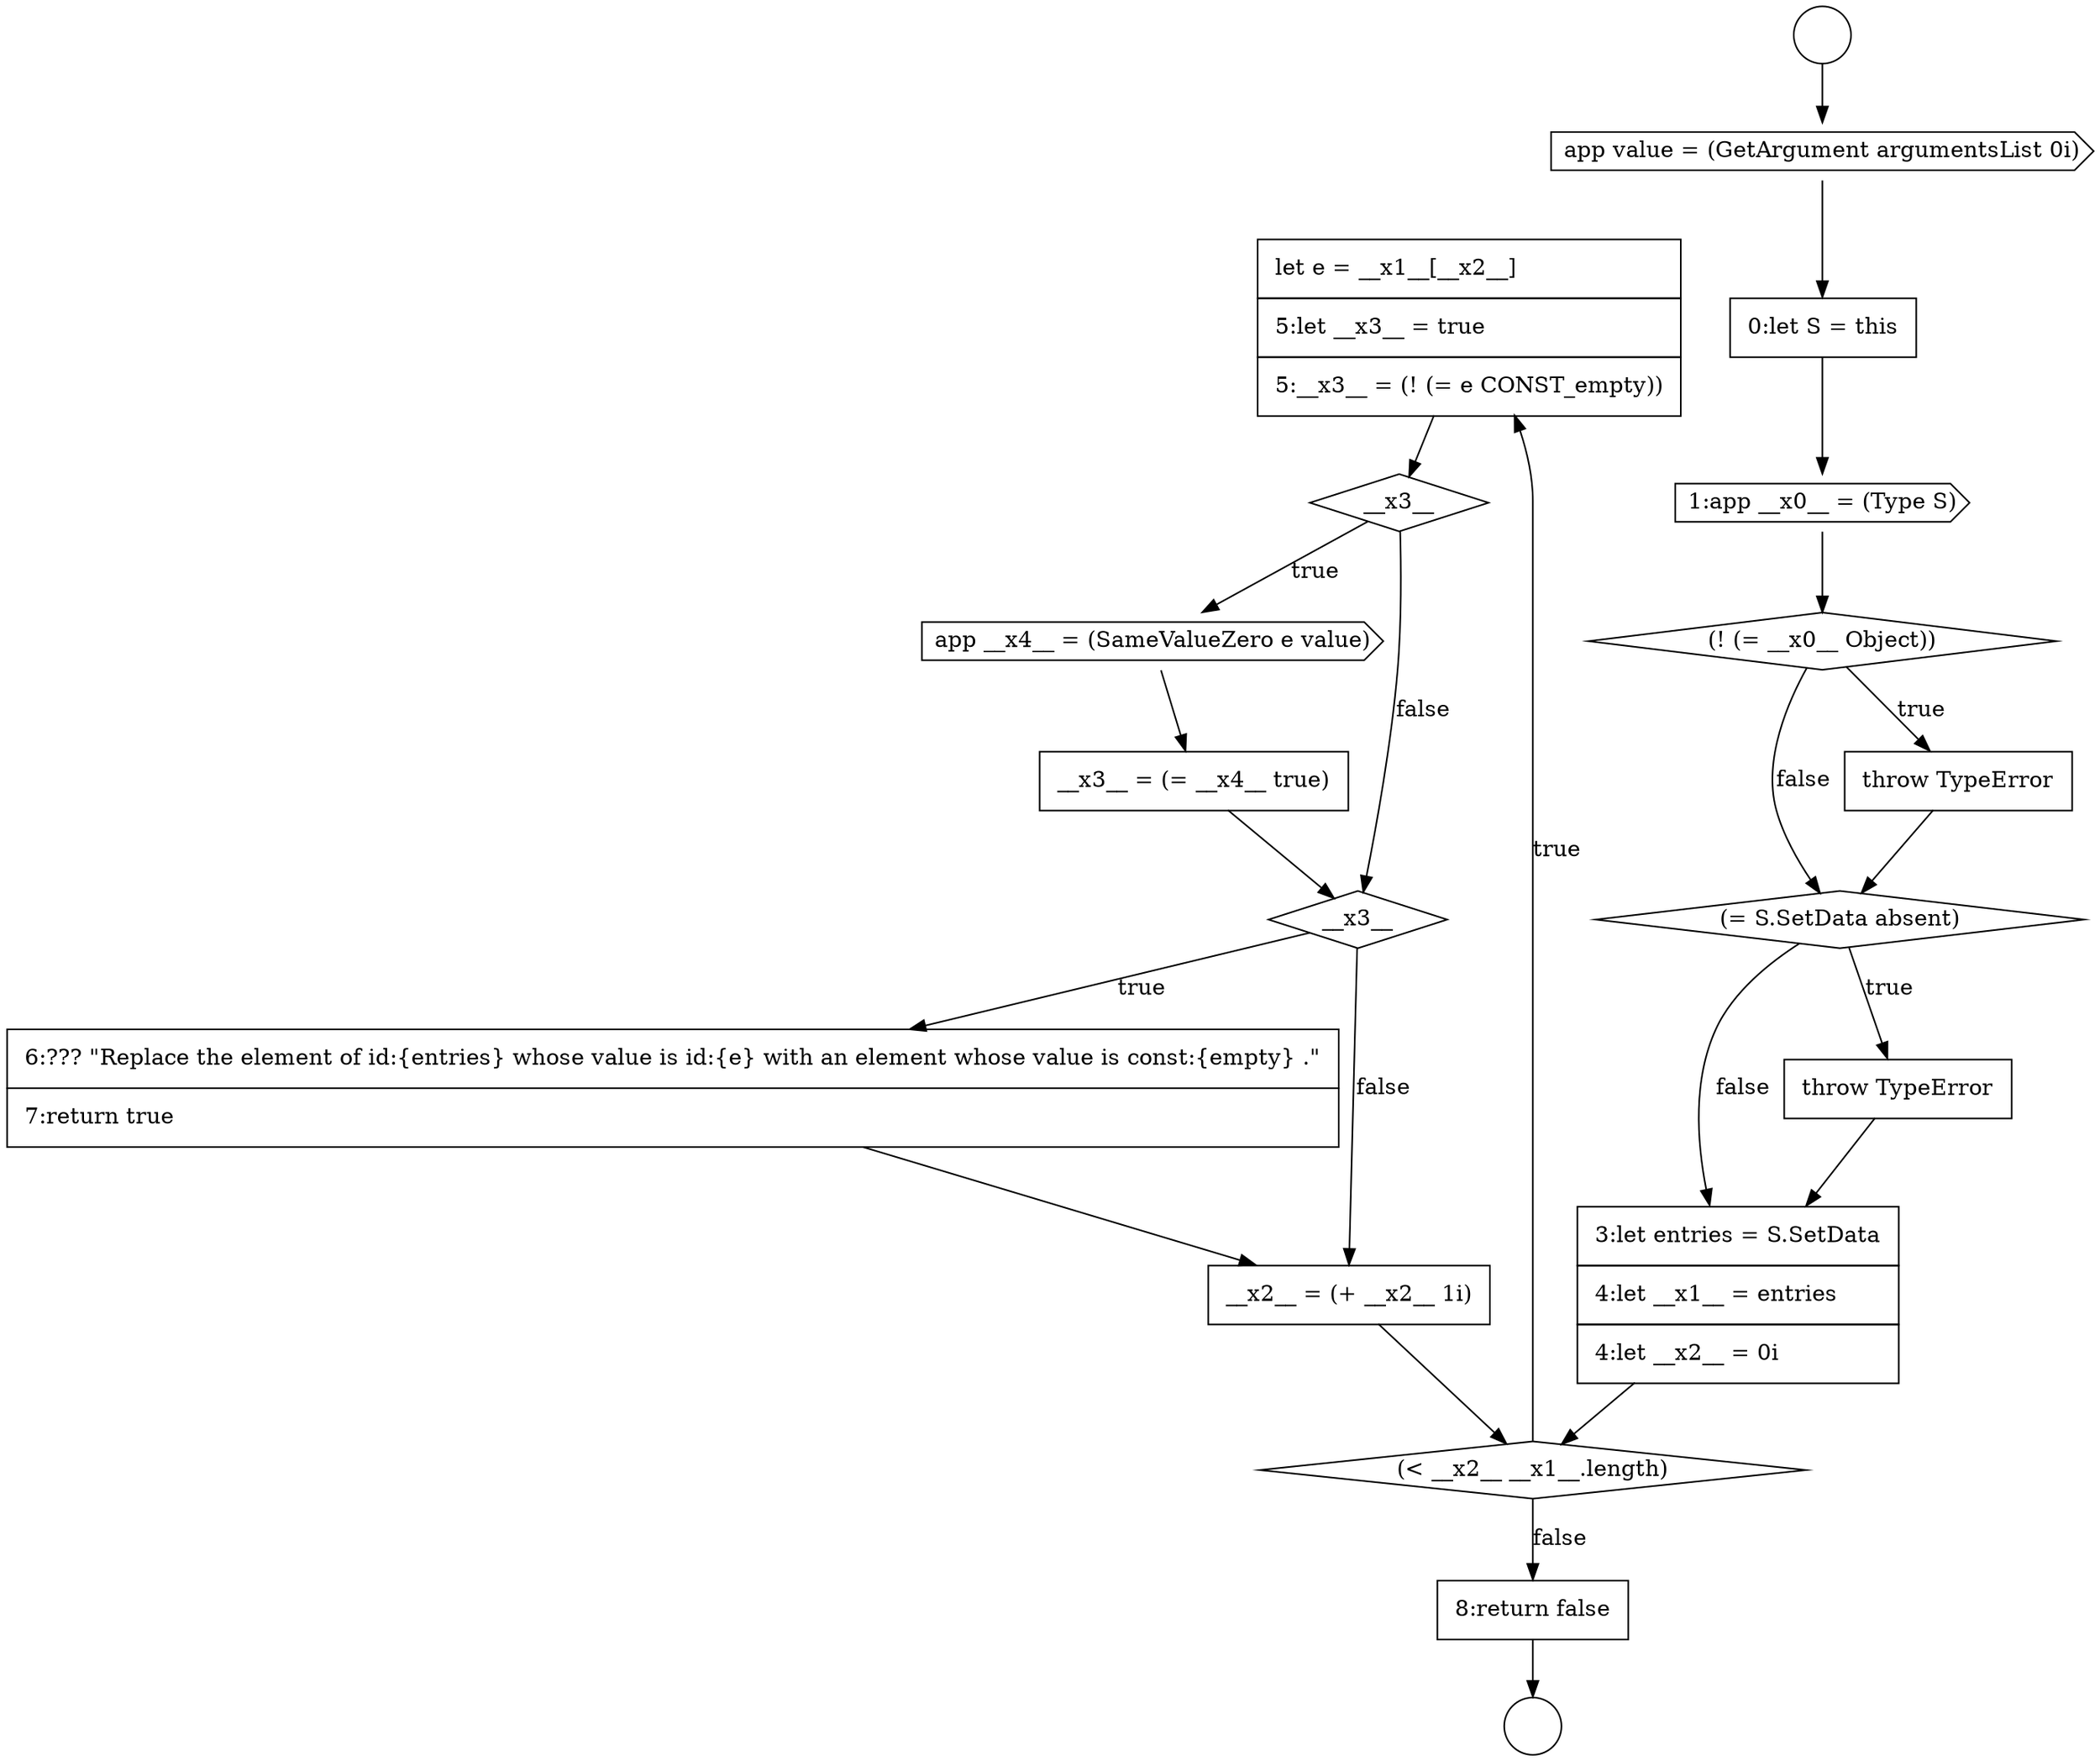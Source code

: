 digraph {
  node14574 [shape=none, margin=0, label=<<font color="black">
    <table border="0" cellborder="1" cellspacing="0" cellpadding="10">
      <tr><td align="left">let e = __x1__[__x2__]</td></tr>
      <tr><td align="left">5:let __x3__ = true</td></tr>
      <tr><td align="left">5:__x3__ = (! (= e CONST_empty))</td></tr>
    </table>
  </font>> color="black" fillcolor="white" style=filled]
  node14570 [shape=diamond, label=<<font color="black">(= S.SetData absent)</font>> color="black" fillcolor="white" style=filled]
  node14569 [shape=none, margin=0, label=<<font color="black">
    <table border="0" cellborder="1" cellspacing="0" cellpadding="10">
      <tr><td align="left">throw TypeError</td></tr>
    </table>
  </font>> color="black" fillcolor="white" style=filled]
  node14565 [shape=cds, label=<<font color="black">app value = (GetArgument argumentsList 0i)</font>> color="black" fillcolor="white" style=filled]
  node14573 [shape=diamond, label=<<font color="black">(&lt; __x2__ __x1__.length)</font>> color="black" fillcolor="white" style=filled]
  node14572 [shape=none, margin=0, label=<<font color="black">
    <table border="0" cellborder="1" cellspacing="0" cellpadding="10">
      <tr><td align="left">3:let entries = S.SetData</td></tr>
      <tr><td align="left">4:let __x1__ = entries</td></tr>
      <tr><td align="left">4:let __x2__ = 0i</td></tr>
    </table>
  </font>> color="black" fillcolor="white" style=filled]
  node14581 [shape=none, margin=0, label=<<font color="black">
    <table border="0" cellborder="1" cellspacing="0" cellpadding="10">
      <tr><td align="left">8:return false</td></tr>
    </table>
  </font>> color="black" fillcolor="white" style=filled]
  node14576 [shape=cds, label=<<font color="black">app __x4__ = (SameValueZero e value)</font>> color="black" fillcolor="white" style=filled]
  node14577 [shape=none, margin=0, label=<<font color="black">
    <table border="0" cellborder="1" cellspacing="0" cellpadding="10">
      <tr><td align="left">__x3__ = (= __x4__ true)</td></tr>
    </table>
  </font>> color="black" fillcolor="white" style=filled]
  node14567 [shape=cds, label=<<font color="black">1:app __x0__ = (Type S)</font>> color="black" fillcolor="white" style=filled]
  node14571 [shape=none, margin=0, label=<<font color="black">
    <table border="0" cellborder="1" cellspacing="0" cellpadding="10">
      <tr><td align="left">throw TypeError</td></tr>
    </table>
  </font>> color="black" fillcolor="white" style=filled]
  node14575 [shape=diamond, label=<<font color="black">__x3__</font>> color="black" fillcolor="white" style=filled]
  node14568 [shape=diamond, label=<<font color="black">(! (= __x0__ Object))</font>> color="black" fillcolor="white" style=filled]
  node14564 [shape=circle label=" " color="black" fillcolor="white" style=filled]
  node14579 [shape=none, margin=0, label=<<font color="black">
    <table border="0" cellborder="1" cellspacing="0" cellpadding="10">
      <tr><td align="left">6:??? &quot;Replace the element of id:{entries} whose value is id:{e} with an element whose value is const:{empty} .&quot;</td></tr>
      <tr><td align="left">7:return true</td></tr>
    </table>
  </font>> color="black" fillcolor="white" style=filled]
  node14566 [shape=none, margin=0, label=<<font color="black">
    <table border="0" cellborder="1" cellspacing="0" cellpadding="10">
      <tr><td align="left">0:let S = this</td></tr>
    </table>
  </font>> color="black" fillcolor="white" style=filled]
  node14580 [shape=none, margin=0, label=<<font color="black">
    <table border="0" cellborder="1" cellspacing="0" cellpadding="10">
      <tr><td align="left">__x2__ = (+ __x2__ 1i)</td></tr>
    </table>
  </font>> color="black" fillcolor="white" style=filled]
  node14578 [shape=diamond, label=<<font color="black">__x3__</font>> color="black" fillcolor="white" style=filled]
  node14563 [shape=circle label=" " color="black" fillcolor="white" style=filled]
  node14568 -> node14569 [label=<<font color="black">true</font>> color="black"]
  node14568 -> node14570 [label=<<font color="black">false</font>> color="black"]
  node14578 -> node14579 [label=<<font color="black">true</font>> color="black"]
  node14578 -> node14580 [label=<<font color="black">false</font>> color="black"]
  node14577 -> node14578 [ color="black"]
  node14567 -> node14568 [ color="black"]
  node14576 -> node14577 [ color="black"]
  node14570 -> node14571 [label=<<font color="black">true</font>> color="black"]
  node14570 -> node14572 [label=<<font color="black">false</font>> color="black"]
  node14574 -> node14575 [ color="black"]
  node14571 -> node14572 [ color="black"]
  node14565 -> node14566 [ color="black"]
  node14566 -> node14567 [ color="black"]
  node14581 -> node14564 [ color="black"]
  node14580 -> node14573 [ color="black"]
  node14572 -> node14573 [ color="black"]
  node14579 -> node14580 [ color="black"]
  node14563 -> node14565 [ color="black"]
  node14575 -> node14576 [label=<<font color="black">true</font>> color="black"]
  node14575 -> node14578 [label=<<font color="black">false</font>> color="black"]
  node14569 -> node14570 [ color="black"]
  node14573 -> node14574 [label=<<font color="black">true</font>> color="black"]
  node14573 -> node14581 [label=<<font color="black">false</font>> color="black"]
}
